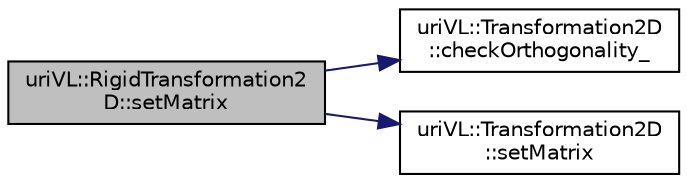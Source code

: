 digraph "uriVL::RigidTransformation2D::setMatrix"
{
  edge [fontname="Helvetica",fontsize="10",labelfontname="Helvetica",labelfontsize="10"];
  node [fontname="Helvetica",fontsize="10",shape=record];
  rankdir="LR";
  Node1 [label="uriVL::RigidTransformation2\lD::setMatrix",height=0.2,width=0.4,color="black", fillcolor="grey75", style="filled", fontcolor="black"];
  Node1 -> Node2 [color="midnightblue",fontsize="10",style="solid",fontname="Helvetica"];
  Node2 [label="uriVL::Transformation2D\l::checkOrthogonality_",height=0.2,width=0.4,color="black", fillcolor="white", style="filled",URL="$classuriVL_1_1Transformation2D.html#a0210e8df8a12b8308b4a2f14adf1134d",tooltip="Check whether the matrix is orthogonal. "];
  Node1 -> Node3 [color="midnightblue",fontsize="10",style="solid",fontname="Helvetica"];
  Node3 [label="uriVL::Transformation2D\l::setMatrix",height=0.2,width=0.4,color="black", fillcolor="white", style="filled",URL="$classuriVL_1_1Transformation2D.html#af004f0cf589d6e2bd9338f686e084f5b",tooltip="Assign a new matrix to this transformation. "];
}
